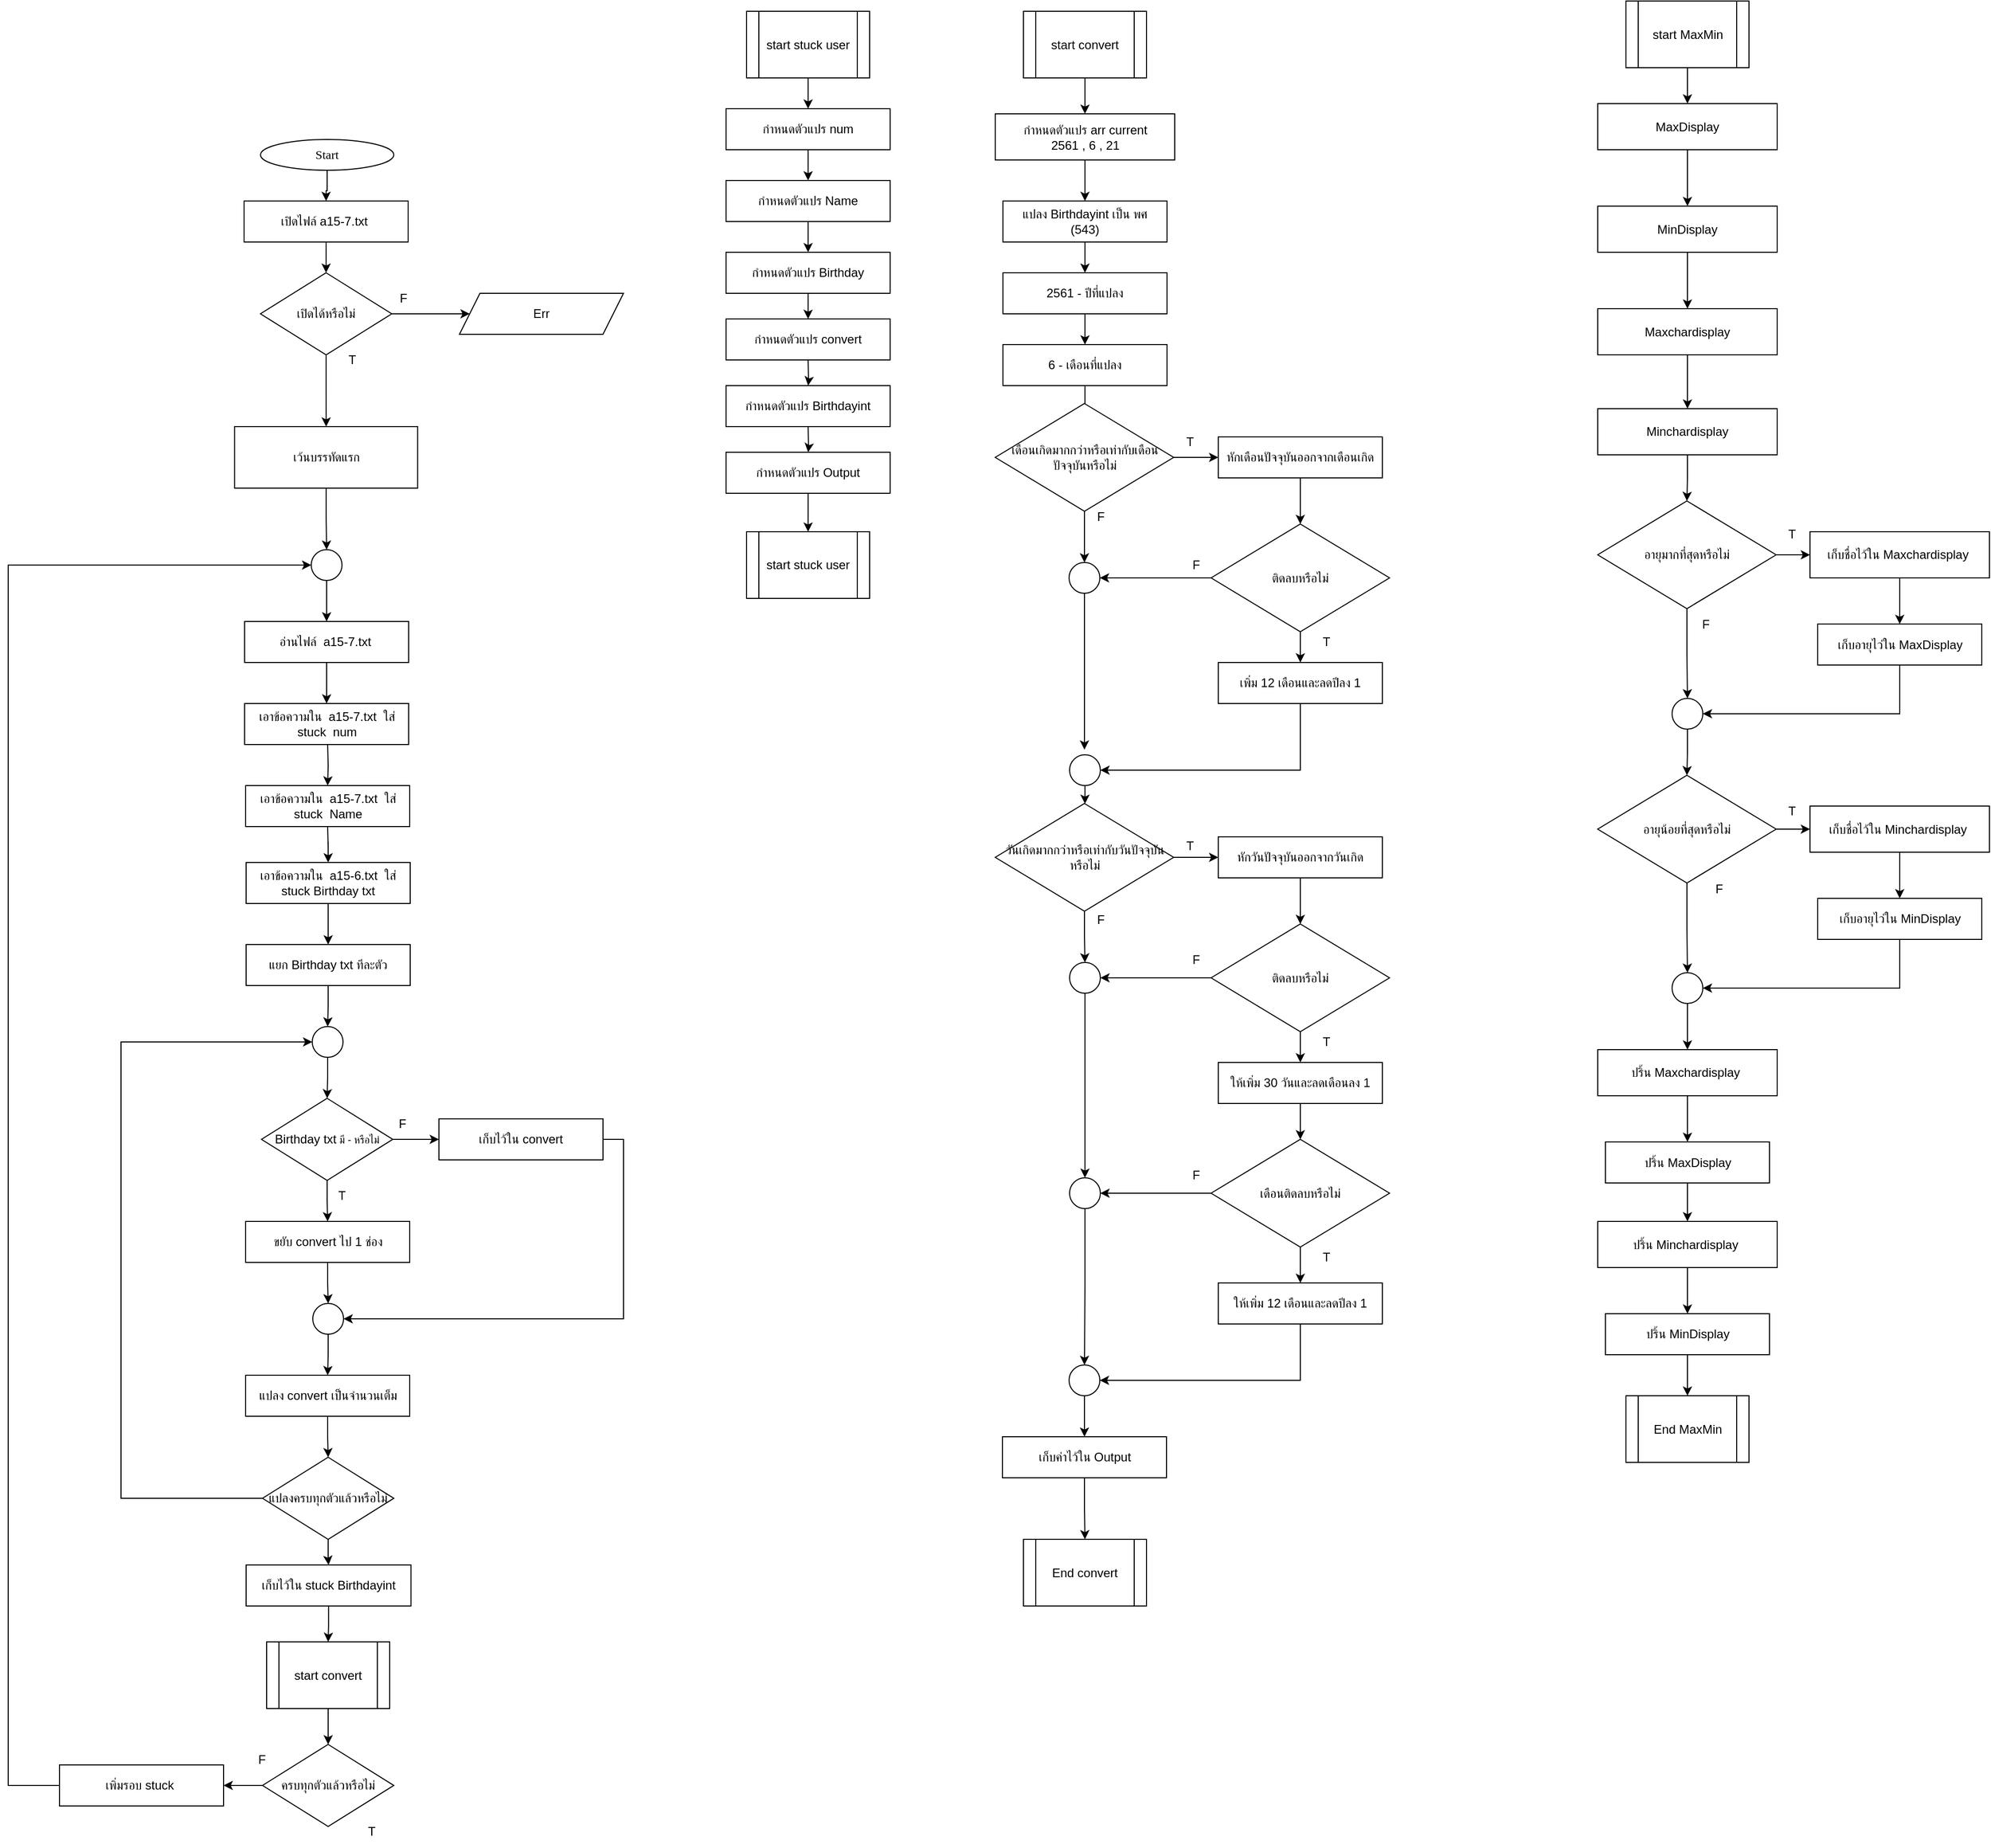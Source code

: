 <mxfile version="25.0.3">
  <diagram name="Page-1" id="mw299rPhLPCByi8XiqZ0">
    <mxGraphModel dx="1346" dy="1369" grid="1" gridSize="10" guides="1" tooltips="1" connect="1" arrows="1" fold="1" page="1" pageScale="1" pageWidth="850" pageHeight="1100" math="0" shadow="0">
      <root>
        <mxCell id="0" />
        <mxCell id="1" parent="0" />
        <mxCell id="AAZVMAnwfbZu5u0q_cqS-1" value="" style="edgeStyle=orthogonalEdgeStyle;rounded=0;orthogonalLoop=1;jettySize=auto;html=1;" parent="1" source="AAZVMAnwfbZu5u0q_cqS-2" target="AAZVMAnwfbZu5u0q_cqS-4" edge="1">
          <mxGeometry relative="1" as="geometry" />
        </mxCell>
        <mxCell id="AAZVMAnwfbZu5u0q_cqS-2" value="&lt;font data-font-src=&quot;https://fonts.googleapis.com/css?family=Sarabun&quot; face=&quot;Sarabun&quot;&gt;Start&lt;/font&gt;" style="ellipse;whiteSpace=wrap;html=1;" parent="1" vertex="1">
          <mxGeometry x="-424.0" y="-955" width="130" height="30" as="geometry" />
        </mxCell>
        <mxCell id="AAZVMAnwfbZu5u0q_cqS-3" value="" style="edgeStyle=orthogonalEdgeStyle;rounded=0;orthogonalLoop=1;jettySize=auto;html=1;" parent="1" source="AAZVMAnwfbZu5u0q_cqS-4" target="AAZVMAnwfbZu5u0q_cqS-6" edge="1">
          <mxGeometry relative="1" as="geometry" />
        </mxCell>
        <mxCell id="AAZVMAnwfbZu5u0q_cqS-4" value="เปิดไฟล์&amp;nbsp;a15-7.txt&amp;nbsp;&lt;span style=&quot;color: rgba(0, 0, 0, 0); font-family: monospace; font-size: 0px; text-align: start; text-wrap-mode: nowrap;&quot;&gt;%3CmxGraphModel%3E%3Croot%3E%3CmxCell%20id%3D%220%22%2F%3E%3CmxCell%20id%3D%221%22%20parent%3D%220%22%2F%3E%3CmxCell%20id%3D%222%22%20value%3D%22%E0%B8%81%E0%B8%B3%E0%B8%AB%E0%B8%99%E0%B8%94%E0%B8%95%E0%B8%B1%E0%B8%A7%E0%B9%81%E0%B8%9B%E0%B8%A3%20arr%22%20style%3D%22rounded%3D0%3BwhiteSpace%3Dwrap%3Bhtml%3D1%3B%22%20vertex%3D%221%22%20parent%3D%221%22%3E%3CmxGeometry%20x%3D%22-680%22%20y%3D%22-980%22%20width%3D%22160%22%20height%3D%2240%22%20as%3D%22geometry%22%2F%3E%3C%2FmxCell%3E%3C%2Froot%3E%3C%2FmxGraphModel%3E&lt;/span&gt;" style="rounded=0;whiteSpace=wrap;html=1;" parent="1" vertex="1">
          <mxGeometry x="-440" y="-895" width="160" height="40" as="geometry" />
        </mxCell>
        <mxCell id="AAZVMAnwfbZu5u0q_cqS-5" value="" style="edgeStyle=orthogonalEdgeStyle;rounded=0;orthogonalLoop=1;jettySize=auto;html=1;" parent="1" source="AAZVMAnwfbZu5u0q_cqS-6" target="AAZVMAnwfbZu5u0q_cqS-10" edge="1">
          <mxGeometry relative="1" as="geometry" />
        </mxCell>
        <mxCell id="AAZVMAnwfbZu5u0q_cqS-83" value="" style="edgeStyle=orthogonalEdgeStyle;rounded=0;orthogonalLoop=1;jettySize=auto;html=1;" parent="1" source="AAZVMAnwfbZu5u0q_cqS-6" target="AAZVMAnwfbZu5u0q_cqS-80" edge="1">
          <mxGeometry relative="1" as="geometry" />
        </mxCell>
        <mxCell id="AAZVMAnwfbZu5u0q_cqS-6" value="เปิดได้หรือไม่" style="rhombus;whiteSpace=wrap;html=1;" parent="1" vertex="1">
          <mxGeometry x="-424" y="-825" width="128" height="80" as="geometry" />
        </mxCell>
        <mxCell id="AAZVMAnwfbZu5u0q_cqS-7" value="" style="edgeStyle=orthogonalEdgeStyle;rounded=0;orthogonalLoop=1;jettySize=auto;html=1;" parent="1" source="AAZVMAnwfbZu5u0q_cqS-8" target="AAZVMAnwfbZu5u0q_cqS-16" edge="1">
          <mxGeometry relative="1" as="geometry" />
        </mxCell>
        <mxCell id="AAZVMAnwfbZu5u0q_cqS-8" value="อ่านไฟล์&amp;nbsp;&amp;nbsp;a15-7.txt&amp;nbsp;" style="rounded=0;whiteSpace=wrap;html=1;" parent="1" vertex="1">
          <mxGeometry x="-439.5" y="-485" width="160" height="40" as="geometry" />
        </mxCell>
        <mxCell id="AAZVMAnwfbZu5u0q_cqS-10" value="Err" style="rounded=0;whiteSpace=wrap;html=1;shape=parallelogram;perimeter=parallelogramPerimeter;fixedSize=1;" parent="1" vertex="1">
          <mxGeometry x="-230" y="-805" width="160" height="40" as="geometry" />
        </mxCell>
        <mxCell id="AAZVMAnwfbZu5u0q_cqS-12" value="T" style="text;html=1;align=center;verticalAlign=middle;resizable=0;points=[];autosize=1;strokeColor=none;fillColor=none;" parent="1" vertex="1">
          <mxGeometry x="-350" y="-755" width="30" height="30" as="geometry" />
        </mxCell>
        <mxCell id="AAZVMAnwfbZu5u0q_cqS-13" value="F" style="text;html=1;align=center;verticalAlign=middle;resizable=0;points=[];autosize=1;strokeColor=none;fillColor=none;" parent="1" vertex="1">
          <mxGeometry x="-300" y="-815" width="30" height="30" as="geometry" />
        </mxCell>
        <mxCell id="AAZVMAnwfbZu5u0q_cqS-14" value="" style="edgeStyle=orthogonalEdgeStyle;rounded=0;orthogonalLoop=1;jettySize=auto;html=1;" parent="1" source="AAZVMAnwfbZu5u0q_cqS-15" target="AAZVMAnwfbZu5u0q_cqS-8" edge="1">
          <mxGeometry relative="1" as="geometry" />
        </mxCell>
        <mxCell id="AAZVMAnwfbZu5u0q_cqS-15" value="" style="ellipse;whiteSpace=wrap;html=1;aspect=fixed;" parent="1" vertex="1">
          <mxGeometry x="-374.5" y="-555" width="30" height="30" as="geometry" />
        </mxCell>
        <mxCell id="AAZVMAnwfbZu5u0q_cqS-16" value="เอาข้อความใน&amp;nbsp;&amp;nbsp;a15-7.txt&amp;nbsp; ใส่ stuck&amp;nbsp; num" style="rounded=0;whiteSpace=wrap;html=1;" parent="1" vertex="1">
          <mxGeometry x="-439.5" y="-405" width="160" height="40" as="geometry" />
        </mxCell>
        <mxCell id="AAZVMAnwfbZu5u0q_cqS-17" value="" style="edgeStyle=orthogonalEdgeStyle;rounded=0;orthogonalLoop=1;jettySize=auto;html=1;" parent="1" target="AAZVMAnwfbZu5u0q_cqS-18" edge="1">
          <mxGeometry relative="1" as="geometry">
            <mxPoint x="-358.5" y="-365" as="sourcePoint" />
          </mxGeometry>
        </mxCell>
        <mxCell id="AAZVMAnwfbZu5u0q_cqS-18" value="เอาข้อความใน&amp;nbsp;&amp;nbsp;a15-7.txt&amp;nbsp; ใส่ stuck&amp;nbsp; Name" style="rounded=0;whiteSpace=wrap;html=1;" parent="1" vertex="1">
          <mxGeometry x="-438.5" y="-325" width="160" height="40" as="geometry" />
        </mxCell>
        <mxCell id="AAZVMAnwfbZu5u0q_cqS-19" value="" style="edgeStyle=orthogonalEdgeStyle;rounded=0;orthogonalLoop=1;jettySize=auto;html=1;" parent="1" target="AAZVMAnwfbZu5u0q_cqS-20" edge="1">
          <mxGeometry relative="1" as="geometry">
            <mxPoint x="-358.5" y="-285" as="sourcePoint" />
          </mxGeometry>
        </mxCell>
        <mxCell id="AAZVMAnwfbZu5u0q_cqS-85" value="" style="edgeStyle=orthogonalEdgeStyle;rounded=0;orthogonalLoop=1;jettySize=auto;html=1;" parent="1" source="AAZVMAnwfbZu5u0q_cqS-20" target="AAZVMAnwfbZu5u0q_cqS-84" edge="1">
          <mxGeometry relative="1" as="geometry" />
        </mxCell>
        <mxCell id="AAZVMAnwfbZu5u0q_cqS-20" value="เอาข้อความใน&amp;nbsp;&amp;nbsp;a15-6.txt&amp;nbsp; ใส่ stuck&amp;nbsp;Birthday txt" style="rounded=0;whiteSpace=wrap;html=1;" parent="1" vertex="1">
          <mxGeometry x="-438" y="-250" width="160" height="40" as="geometry" />
        </mxCell>
        <mxCell id="AAZVMAnwfbZu5u0q_cqS-24" value="" style="edgeStyle=orthogonalEdgeStyle;rounded=0;orthogonalLoop=1;jettySize=auto;html=1;" parent="1" source="AAZVMAnwfbZu5u0q_cqS-26" target="AAZVMAnwfbZu5u0q_cqS-32" edge="1">
          <mxGeometry relative="1" as="geometry" />
        </mxCell>
        <mxCell id="AAZVMAnwfbZu5u0q_cqS-26" value="ครบทุกตัวแล้วหรือไม่" style="rhombus;whiteSpace=wrap;html=1;" parent="1" vertex="1">
          <mxGeometry x="-422" y="610" width="128" height="80" as="geometry" />
        </mxCell>
        <mxCell id="AAZVMAnwfbZu5u0q_cqS-115" style="edgeStyle=orthogonalEdgeStyle;rounded=0;orthogonalLoop=1;jettySize=auto;html=1;entryX=0;entryY=0.5;entryDx=0;entryDy=0;" parent="1" source="AAZVMAnwfbZu5u0q_cqS-32" target="AAZVMAnwfbZu5u0q_cqS-15" edge="1">
          <mxGeometry relative="1" as="geometry">
            <Array as="points">
              <mxPoint x="-670" y="650" />
              <mxPoint x="-670" y="-540" />
            </Array>
          </mxGeometry>
        </mxCell>
        <mxCell id="AAZVMAnwfbZu5u0q_cqS-32" value="เพิ่มรอบ stuck&amp;nbsp;" style="rounded=0;whiteSpace=wrap;html=1;" parent="1" vertex="1">
          <mxGeometry x="-620" y="630" width="160" height="40" as="geometry" />
        </mxCell>
        <mxCell id="AAZVMAnwfbZu5u0q_cqS-33" value="T" style="text;html=1;align=center;verticalAlign=middle;resizable=0;points=[];autosize=1;strokeColor=none;fillColor=none;" parent="1" vertex="1">
          <mxGeometry x="-330.75" y="680" width="30" height="30" as="geometry" />
        </mxCell>
        <mxCell id="AAZVMAnwfbZu5u0q_cqS-34" value="F" style="text;html=1;align=center;verticalAlign=middle;resizable=0;points=[];autosize=1;strokeColor=none;fillColor=none;" parent="1" vertex="1">
          <mxGeometry x="-438" y="610" width="30" height="30" as="geometry" />
        </mxCell>
        <mxCell id="AAZVMAnwfbZu5u0q_cqS-61" value="" style="edgeStyle=orthogonalEdgeStyle;rounded=0;orthogonalLoop=1;jettySize=auto;html=1;" parent="1" source="AAZVMAnwfbZu5u0q_cqS-62" target="AAZVMAnwfbZu5u0q_cqS-64" edge="1">
          <mxGeometry relative="1" as="geometry" />
        </mxCell>
        <mxCell id="AAZVMAnwfbZu5u0q_cqS-62" value="start stuck user" style="shape=process;whiteSpace=wrap;html=1;backgroundOutline=1;" parent="1" vertex="1">
          <mxGeometry x="50" y="-1080" width="120" height="65" as="geometry" />
        </mxCell>
        <mxCell id="AAZVMAnwfbZu5u0q_cqS-63" value="" style="edgeStyle=orthogonalEdgeStyle;rounded=0;orthogonalLoop=1;jettySize=auto;html=1;" parent="1" source="AAZVMAnwfbZu5u0q_cqS-64" target="AAZVMAnwfbZu5u0q_cqS-66" edge="1">
          <mxGeometry relative="1" as="geometry" />
        </mxCell>
        <mxCell id="AAZVMAnwfbZu5u0q_cqS-64" value="กำหนดตัวแปร num" style="rounded=0;whiteSpace=wrap;html=1;" parent="1" vertex="1">
          <mxGeometry x="30" y="-985" width="160" height="40" as="geometry" />
        </mxCell>
        <mxCell id="AAZVMAnwfbZu5u0q_cqS-65" value="" style="edgeStyle=orthogonalEdgeStyle;rounded=0;orthogonalLoop=1;jettySize=auto;html=1;" parent="1" source="AAZVMAnwfbZu5u0q_cqS-66" target="AAZVMAnwfbZu5u0q_cqS-69" edge="1">
          <mxGeometry relative="1" as="geometry" />
        </mxCell>
        <mxCell id="AAZVMAnwfbZu5u0q_cqS-66" value="กำหนดตัวแปร Name" style="rounded=0;whiteSpace=wrap;html=1;" parent="1" vertex="1">
          <mxGeometry x="30" y="-915" width="160" height="40" as="geometry" />
        </mxCell>
        <mxCell id="AAZVMAnwfbZu5u0q_cqS-68" value="" style="edgeStyle=orthogonalEdgeStyle;rounded=0;orthogonalLoop=1;jettySize=auto;html=1;" parent="1" source="AAZVMAnwfbZu5u0q_cqS-69" target="AAZVMAnwfbZu5u0q_cqS-73" edge="1">
          <mxGeometry relative="1" as="geometry" />
        </mxCell>
        <mxCell id="AAZVMAnwfbZu5u0q_cqS-69" value="กำหนดตัวแปร Birthday" style="rounded=0;whiteSpace=wrap;html=1;" parent="1" vertex="1">
          <mxGeometry x="30" y="-845" width="160" height="40" as="geometry" />
        </mxCell>
        <mxCell id="AAZVMAnwfbZu5u0q_cqS-73" value="กำหนดตัวแปร convert" style="rounded=0;whiteSpace=wrap;html=1;" parent="1" vertex="1">
          <mxGeometry x="30" y="-780" width="160" height="40" as="geometry" />
        </mxCell>
        <mxCell id="AAZVMAnwfbZu5u0q_cqS-74" value="" style="edgeStyle=orthogonalEdgeStyle;rounded=0;orthogonalLoop=1;jettySize=auto;html=1;" parent="1" target="AAZVMAnwfbZu5u0q_cqS-75" edge="1">
          <mxGeometry relative="1" as="geometry">
            <mxPoint x="110" y="-740" as="sourcePoint" />
          </mxGeometry>
        </mxCell>
        <mxCell id="AAZVMAnwfbZu5u0q_cqS-75" value="กำหนดตัวแปร Birthdayint" style="rounded=0;whiteSpace=wrap;html=1;" parent="1" vertex="1">
          <mxGeometry x="30" y="-715" width="160" height="40" as="geometry" />
        </mxCell>
        <mxCell id="AAZVMAnwfbZu5u0q_cqS-79" value="" style="edgeStyle=orthogonalEdgeStyle;rounded=0;orthogonalLoop=1;jettySize=auto;html=1;" parent="1" source="AAZVMAnwfbZu5u0q_cqS-76" target="AAZVMAnwfbZu5u0q_cqS-78" edge="1">
          <mxGeometry relative="1" as="geometry" />
        </mxCell>
        <mxCell id="AAZVMAnwfbZu5u0q_cqS-76" value="กำหนดตัวแปร Output" style="rounded=0;whiteSpace=wrap;html=1;" parent="1" vertex="1">
          <mxGeometry x="30" y="-650" width="160" height="40" as="geometry" />
        </mxCell>
        <mxCell id="AAZVMAnwfbZu5u0q_cqS-77" value="" style="edgeStyle=orthogonalEdgeStyle;rounded=0;orthogonalLoop=1;jettySize=auto;html=1;" parent="1" target="AAZVMAnwfbZu5u0q_cqS-76" edge="1">
          <mxGeometry relative="1" as="geometry">
            <mxPoint x="110" y="-675" as="sourcePoint" />
          </mxGeometry>
        </mxCell>
        <mxCell id="AAZVMAnwfbZu5u0q_cqS-78" value="start stuck user" style="shape=process;whiteSpace=wrap;html=1;backgroundOutline=1;" parent="1" vertex="1">
          <mxGeometry x="50" y="-572.5" width="120" height="65" as="geometry" />
        </mxCell>
        <mxCell id="AAZVMAnwfbZu5u0q_cqS-81" value="" style="edgeStyle=orthogonalEdgeStyle;rounded=0;orthogonalLoop=1;jettySize=auto;html=1;" parent="1" source="AAZVMAnwfbZu5u0q_cqS-80" target="AAZVMAnwfbZu5u0q_cqS-15" edge="1">
          <mxGeometry relative="1" as="geometry" />
        </mxCell>
        <mxCell id="AAZVMAnwfbZu5u0q_cqS-80" value="เว้นบรรทัดแรก" style="rounded=0;whiteSpace=wrap;html=1;" parent="1" vertex="1">
          <mxGeometry x="-449.25" y="-675" width="178.5" height="60" as="geometry" />
        </mxCell>
        <mxCell id="AAZVMAnwfbZu5u0q_cqS-114" value="" style="edgeStyle=orthogonalEdgeStyle;rounded=0;orthogonalLoop=1;jettySize=auto;html=1;" parent="1" source="AAZVMAnwfbZu5u0q_cqS-84" target="AAZVMAnwfbZu5u0q_cqS-109" edge="1">
          <mxGeometry relative="1" as="geometry" />
        </mxCell>
        <mxCell id="AAZVMAnwfbZu5u0q_cqS-84" value="แยก Birthday txt ทีละตัว" style="rounded=0;whiteSpace=wrap;html=1;" parent="1" vertex="1">
          <mxGeometry x="-438" y="-170" width="160" height="40" as="geometry" />
        </mxCell>
        <mxCell id="AAZVMAnwfbZu5u0q_cqS-89" value="" style="edgeStyle=orthogonalEdgeStyle;rounded=0;orthogonalLoop=1;jettySize=auto;html=1;" parent="1" source="AAZVMAnwfbZu5u0q_cqS-86" target="AAZVMAnwfbZu5u0q_cqS-88" edge="1">
          <mxGeometry relative="1" as="geometry" />
        </mxCell>
        <mxCell id="AAZVMAnwfbZu5u0q_cqS-91" value="" style="edgeStyle=orthogonalEdgeStyle;rounded=0;orthogonalLoop=1;jettySize=auto;html=1;" parent="1" source="AAZVMAnwfbZu5u0q_cqS-86" target="AAZVMAnwfbZu5u0q_cqS-90" edge="1">
          <mxGeometry relative="1" as="geometry" />
        </mxCell>
        <mxCell id="AAZVMAnwfbZu5u0q_cqS-86" value="Birthday txt&lt;span style=&quot;font-size: 10px;&quot;&gt;&amp;nbsp;มี - หรือไม่&lt;/span&gt;" style="rhombus;whiteSpace=wrap;html=1;" parent="1" vertex="1">
          <mxGeometry x="-423" y="-20" width="128" height="80" as="geometry" />
        </mxCell>
        <mxCell id="AAZVMAnwfbZu5u0q_cqS-97" style="edgeStyle=orthogonalEdgeStyle;rounded=0;orthogonalLoop=1;jettySize=auto;html=1;entryX=1;entryY=0.5;entryDx=0;entryDy=0;" parent="1" source="AAZVMAnwfbZu5u0q_cqS-88" target="AAZVMAnwfbZu5u0q_cqS-94" edge="1">
          <mxGeometry relative="1" as="geometry">
            <Array as="points">
              <mxPoint x="-70" y="20" />
              <mxPoint x="-70" y="195" />
            </Array>
          </mxGeometry>
        </mxCell>
        <mxCell id="AAZVMAnwfbZu5u0q_cqS-88" value="เก็บไว้ใน convert" style="rounded=0;whiteSpace=wrap;html=1;" parent="1" vertex="1">
          <mxGeometry x="-250" width="160" height="40" as="geometry" />
        </mxCell>
        <mxCell id="AAZVMAnwfbZu5u0q_cqS-95" value="" style="edgeStyle=orthogonalEdgeStyle;rounded=0;orthogonalLoop=1;jettySize=auto;html=1;" parent="1" source="AAZVMAnwfbZu5u0q_cqS-90" target="AAZVMAnwfbZu5u0q_cqS-94" edge="1">
          <mxGeometry relative="1" as="geometry" />
        </mxCell>
        <mxCell id="AAZVMAnwfbZu5u0q_cqS-90" value="ขยับ convert ไป 1 ช่อง" style="rounded=0;whiteSpace=wrap;html=1;" parent="1" vertex="1">
          <mxGeometry x="-438.5" y="100" width="160" height="40" as="geometry" />
        </mxCell>
        <mxCell id="AAZVMAnwfbZu5u0q_cqS-106" value="" style="edgeStyle=orthogonalEdgeStyle;rounded=0;orthogonalLoop=1;jettySize=auto;html=1;" parent="1" source="AAZVMAnwfbZu5u0q_cqS-92" target="AAZVMAnwfbZu5u0q_cqS-105" edge="1">
          <mxGeometry relative="1" as="geometry" />
        </mxCell>
        <mxCell id="AAZVMAnwfbZu5u0q_cqS-92" value="แปลง convert เป็นจำนวนเต็ม" style="rounded=0;whiteSpace=wrap;html=1;" parent="1" vertex="1">
          <mxGeometry x="-438.5" y="250" width="160" height="40" as="geometry" />
        </mxCell>
        <mxCell id="AAZVMAnwfbZu5u0q_cqS-96" value="" style="edgeStyle=orthogonalEdgeStyle;rounded=0;orthogonalLoop=1;jettySize=auto;html=1;" parent="1" source="AAZVMAnwfbZu5u0q_cqS-94" target="AAZVMAnwfbZu5u0q_cqS-92" edge="1">
          <mxGeometry relative="1" as="geometry" />
        </mxCell>
        <mxCell id="AAZVMAnwfbZu5u0q_cqS-94" value="" style="ellipse;whiteSpace=wrap;html=1;aspect=fixed;" parent="1" vertex="1">
          <mxGeometry x="-373" y="180" width="30" height="30" as="geometry" />
        </mxCell>
        <mxCell id="0AfvxG6xlVX3FID8-RaT-76" value="" style="edgeStyle=orthogonalEdgeStyle;rounded=0;orthogonalLoop=1;jettySize=auto;html=1;" edge="1" parent="1" source="AAZVMAnwfbZu5u0q_cqS-98" target="AAZVMAnwfbZu5u0q_cqS-117">
          <mxGeometry relative="1" as="geometry" />
        </mxCell>
        <mxCell id="AAZVMAnwfbZu5u0q_cqS-98" value="เก็บไว้ใน stuck Birthdayint" style="rounded=0;whiteSpace=wrap;html=1;" parent="1" vertex="1">
          <mxGeometry x="-438" y="435" width="160.75" height="40" as="geometry" />
        </mxCell>
        <mxCell id="AAZVMAnwfbZu5u0q_cqS-101" value="T" style="text;html=1;align=center;verticalAlign=middle;resizable=0;points=[];autosize=1;strokeColor=none;fillColor=none;" parent="1" vertex="1">
          <mxGeometry x="-360" y="60" width="30" height="30" as="geometry" />
        </mxCell>
        <mxCell id="AAZVMAnwfbZu5u0q_cqS-102" value="F" style="text;html=1;align=center;verticalAlign=middle;resizable=0;points=[];autosize=1;strokeColor=none;fillColor=none;" parent="1" vertex="1">
          <mxGeometry x="-300.75" y="-10" width="30" height="30" as="geometry" />
        </mxCell>
        <mxCell id="AAZVMAnwfbZu5u0q_cqS-107" value="" style="edgeStyle=orthogonalEdgeStyle;rounded=0;orthogonalLoop=1;jettySize=auto;html=1;" parent="1" source="AAZVMAnwfbZu5u0q_cqS-105" target="AAZVMAnwfbZu5u0q_cqS-98" edge="1">
          <mxGeometry relative="1" as="geometry" />
        </mxCell>
        <mxCell id="AAZVMAnwfbZu5u0q_cqS-108" style="edgeStyle=orthogonalEdgeStyle;rounded=0;orthogonalLoop=1;jettySize=auto;html=1;entryX=0;entryY=0.5;entryDx=0;entryDy=0;" parent="1" source="AAZVMAnwfbZu5u0q_cqS-105" target="AAZVMAnwfbZu5u0q_cqS-109" edge="1">
          <mxGeometry relative="1" as="geometry">
            <mxPoint x="-570.5" y="30" as="targetPoint" />
            <Array as="points">
              <mxPoint x="-560" y="370" />
              <mxPoint x="-560" y="-75" />
            </Array>
          </mxGeometry>
        </mxCell>
        <mxCell id="AAZVMAnwfbZu5u0q_cqS-105" value="แปลงครบทุกตัวแล้วหรือไม่" style="rhombus;whiteSpace=wrap;html=1;" parent="1" vertex="1">
          <mxGeometry x="-422" y="330" width="128" height="80" as="geometry" />
        </mxCell>
        <mxCell id="AAZVMAnwfbZu5u0q_cqS-111" style="edgeStyle=orthogonalEdgeStyle;rounded=0;orthogonalLoop=1;jettySize=auto;html=1;entryX=0.5;entryY=0;entryDx=0;entryDy=0;" parent="1" source="AAZVMAnwfbZu5u0q_cqS-109" target="AAZVMAnwfbZu5u0q_cqS-86" edge="1">
          <mxGeometry relative="1" as="geometry" />
        </mxCell>
        <mxCell id="AAZVMAnwfbZu5u0q_cqS-109" value="" style="ellipse;whiteSpace=wrap;html=1;aspect=fixed;" parent="1" vertex="1">
          <mxGeometry x="-373.5" y="-90" width="30" height="30" as="geometry" />
        </mxCell>
        <mxCell id="AAZVMAnwfbZu5u0q_cqS-121" value="" style="edgeStyle=orthogonalEdgeStyle;rounded=0;orthogonalLoop=1;jettySize=auto;html=1;" parent="1" source="AAZVMAnwfbZu5u0q_cqS-116" target="AAZVMAnwfbZu5u0q_cqS-120" edge="1">
          <mxGeometry relative="1" as="geometry" />
        </mxCell>
        <mxCell id="AAZVMAnwfbZu5u0q_cqS-116" value="start convert" style="shape=process;whiteSpace=wrap;html=1;backgroundOutline=1;" parent="1" vertex="1">
          <mxGeometry x="320" y="-1080" width="120" height="65" as="geometry" />
        </mxCell>
        <mxCell id="0AfvxG6xlVX3FID8-RaT-78" style="edgeStyle=orthogonalEdgeStyle;rounded=0;orthogonalLoop=1;jettySize=auto;html=1;entryX=0.5;entryY=0;entryDx=0;entryDy=0;" edge="1" parent="1" source="AAZVMAnwfbZu5u0q_cqS-117" target="AAZVMAnwfbZu5u0q_cqS-26">
          <mxGeometry relative="1" as="geometry" />
        </mxCell>
        <mxCell id="AAZVMAnwfbZu5u0q_cqS-117" value="start convert" style="shape=process;whiteSpace=wrap;html=1;backgroundOutline=1;" parent="1" vertex="1">
          <mxGeometry x="-418" y="510" width="120" height="65" as="geometry" />
        </mxCell>
        <mxCell id="0AfvxG6xlVX3FID8-RaT-3" value="" style="edgeStyle=orthogonalEdgeStyle;rounded=0;orthogonalLoop=1;jettySize=auto;html=1;" edge="1" parent="1" source="AAZVMAnwfbZu5u0q_cqS-118" target="0AfvxG6xlVX3FID8-RaT-2">
          <mxGeometry relative="1" as="geometry" />
        </mxCell>
        <mxCell id="AAZVMAnwfbZu5u0q_cqS-118" value="แปลง Birthdayint เป็น พศ&lt;div&gt;(543)&lt;/div&gt;" style="rounded=0;whiteSpace=wrap;html=1;" parent="1" vertex="1">
          <mxGeometry x="300" y="-895" width="160" height="40" as="geometry" />
        </mxCell>
        <mxCell id="0AfvxG6xlVX3FID8-RaT-1" value="" style="edgeStyle=orthogonalEdgeStyle;rounded=0;orthogonalLoop=1;jettySize=auto;html=1;" edge="1" parent="1" source="AAZVMAnwfbZu5u0q_cqS-120" target="AAZVMAnwfbZu5u0q_cqS-118">
          <mxGeometry relative="1" as="geometry" />
        </mxCell>
        <mxCell id="AAZVMAnwfbZu5u0q_cqS-120" value="กำหนดตัวแปร arr&amp;nbsp;current&lt;div&gt;2561 , 6 , 21&lt;/div&gt;" style="rounded=0;whiteSpace=wrap;html=1;" parent="1" vertex="1">
          <mxGeometry x="292.5" y="-980" width="175" height="45" as="geometry" />
        </mxCell>
        <mxCell id="0AfvxG6xlVX3FID8-RaT-7" value="" style="edgeStyle=orthogonalEdgeStyle;rounded=0;orthogonalLoop=1;jettySize=auto;html=1;" edge="1" parent="1" source="0AfvxG6xlVX3FID8-RaT-2" target="0AfvxG6xlVX3FID8-RaT-6">
          <mxGeometry relative="1" as="geometry" />
        </mxCell>
        <mxCell id="0AfvxG6xlVX3FID8-RaT-2" value="2561 - ปีที่แปลง" style="rounded=0;whiteSpace=wrap;html=1;" vertex="1" parent="1">
          <mxGeometry x="300" y="-825" width="160" height="40" as="geometry" />
        </mxCell>
        <mxCell id="0AfvxG6xlVX3FID8-RaT-9" value="" style="edgeStyle=orthogonalEdgeStyle;rounded=0;orthogonalLoop=1;jettySize=auto;html=1;" edge="1" parent="1" source="0AfvxG6xlVX3FID8-RaT-6" target="0AfvxG6xlVX3FID8-RaT-8">
          <mxGeometry relative="1" as="geometry" />
        </mxCell>
        <mxCell id="0AfvxG6xlVX3FID8-RaT-6" value="6 - เดือนที่แปลง" style="rounded=0;whiteSpace=wrap;html=1;" vertex="1" parent="1">
          <mxGeometry x="300" y="-755" width="160" height="40" as="geometry" />
        </mxCell>
        <mxCell id="0AfvxG6xlVX3FID8-RaT-11" value="" style="edgeStyle=orthogonalEdgeStyle;rounded=0;orthogonalLoop=1;jettySize=auto;html=1;" edge="1" parent="1" source="0AfvxG6xlVX3FID8-RaT-8" target="0AfvxG6xlVX3FID8-RaT-10">
          <mxGeometry relative="1" as="geometry" />
        </mxCell>
        <mxCell id="0AfvxG6xlVX3FID8-RaT-52" value="" style="edgeStyle=orthogonalEdgeStyle;rounded=0;orthogonalLoop=1;jettySize=auto;html=1;" edge="1" parent="1" source="0AfvxG6xlVX3FID8-RaT-8" target="0AfvxG6xlVX3FID8-RaT-50">
          <mxGeometry relative="1" as="geometry" />
        </mxCell>
        <mxCell id="0AfvxG6xlVX3FID8-RaT-8" value="เดือนเกิดมากกว่าหรือเท่ากับเดือนปัจจุบันหรือไม่" style="rhombus;whiteSpace=wrap;html=1;" vertex="1" parent="1">
          <mxGeometry x="292.5" y="-697.5" width="174" height="105" as="geometry" />
        </mxCell>
        <mxCell id="0AfvxG6xlVX3FID8-RaT-27" value="" style="edgeStyle=orthogonalEdgeStyle;rounded=0;orthogonalLoop=1;jettySize=auto;html=1;" edge="1" parent="1" source="0AfvxG6xlVX3FID8-RaT-10" target="0AfvxG6xlVX3FID8-RaT-26">
          <mxGeometry relative="1" as="geometry" />
        </mxCell>
        <mxCell id="0AfvxG6xlVX3FID8-RaT-10" value="หักเดือนปัจจุบันออกจากเดือนเกิด" style="rounded=0;whiteSpace=wrap;html=1;" vertex="1" parent="1">
          <mxGeometry x="510" y="-665" width="160" height="40" as="geometry" />
        </mxCell>
        <mxCell id="0AfvxG6xlVX3FID8-RaT-31" style="edgeStyle=orthogonalEdgeStyle;rounded=0;orthogonalLoop=1;jettySize=auto;html=1;entryX=1;entryY=0.5;entryDx=0;entryDy=0;" edge="1" parent="1" source="0AfvxG6xlVX3FID8-RaT-12" target="0AfvxG6xlVX3FID8-RaT-30">
          <mxGeometry relative="1" as="geometry">
            <Array as="points">
              <mxPoint x="590" y="-340" />
            </Array>
          </mxGeometry>
        </mxCell>
        <mxCell id="0AfvxG6xlVX3FID8-RaT-12" value="เพิ่ม 12 เดือนและลดปีลง 1" style="rounded=0;whiteSpace=wrap;html=1;" vertex="1" parent="1">
          <mxGeometry x="510" y="-445" width="160" height="40" as="geometry" />
        </mxCell>
        <mxCell id="0AfvxG6xlVX3FID8-RaT-29" value="" style="edgeStyle=orthogonalEdgeStyle;rounded=0;orthogonalLoop=1;jettySize=auto;html=1;" edge="1" parent="1" source="0AfvxG6xlVX3FID8-RaT-26" target="0AfvxG6xlVX3FID8-RaT-12">
          <mxGeometry relative="1" as="geometry" />
        </mxCell>
        <mxCell id="0AfvxG6xlVX3FID8-RaT-51" style="edgeStyle=orthogonalEdgeStyle;rounded=0;orthogonalLoop=1;jettySize=auto;html=1;entryX=1;entryY=0.5;entryDx=0;entryDy=0;" edge="1" parent="1" source="0AfvxG6xlVX3FID8-RaT-26" target="0AfvxG6xlVX3FID8-RaT-50">
          <mxGeometry relative="1" as="geometry" />
        </mxCell>
        <mxCell id="0AfvxG6xlVX3FID8-RaT-26" value="ติดลบหรือไม่" style="rhombus;whiteSpace=wrap;html=1;" vertex="1" parent="1">
          <mxGeometry x="503" y="-580" width="174" height="105" as="geometry" />
        </mxCell>
        <mxCell id="0AfvxG6xlVX3FID8-RaT-30" value="" style="ellipse;whiteSpace=wrap;html=1;aspect=fixed;" vertex="1" parent="1">
          <mxGeometry x="365" y="-355" width="30" height="30" as="geometry" />
        </mxCell>
        <mxCell id="0AfvxG6xlVX3FID8-RaT-32" value="" style="edgeStyle=orthogonalEdgeStyle;rounded=0;orthogonalLoop=1;jettySize=auto;html=1;" edge="1" source="0AfvxG6xlVX3FID8-RaT-34" target="0AfvxG6xlVX3FID8-RaT-36" parent="1">
          <mxGeometry relative="1" as="geometry" />
        </mxCell>
        <mxCell id="0AfvxG6xlVX3FID8-RaT-60" value="" style="edgeStyle=orthogonalEdgeStyle;rounded=0;orthogonalLoop=1;jettySize=auto;html=1;" edge="1" parent="1" source="0AfvxG6xlVX3FID8-RaT-34" target="0AfvxG6xlVX3FID8-RaT-58">
          <mxGeometry relative="1" as="geometry" />
        </mxCell>
        <mxCell id="0AfvxG6xlVX3FID8-RaT-34" value="วันเกิดมากกว่าหรือเท่ากับวันปัจจุบันหรือไม่" style="rhombus;whiteSpace=wrap;html=1;" vertex="1" parent="1">
          <mxGeometry x="292.5" y="-307.5" width="174" height="105" as="geometry" />
        </mxCell>
        <mxCell id="0AfvxG6xlVX3FID8-RaT-35" value="" style="edgeStyle=orthogonalEdgeStyle;rounded=0;orthogonalLoop=1;jettySize=auto;html=1;" edge="1" source="0AfvxG6xlVX3FID8-RaT-36" target="0AfvxG6xlVX3FID8-RaT-40" parent="1">
          <mxGeometry relative="1" as="geometry" />
        </mxCell>
        <mxCell id="0AfvxG6xlVX3FID8-RaT-36" value="หักวันปัจจุบันออกจากวันเกิด" style="rounded=0;whiteSpace=wrap;html=1;" vertex="1" parent="1">
          <mxGeometry x="510" y="-275" width="160" height="40" as="geometry" />
        </mxCell>
        <mxCell id="0AfvxG6xlVX3FID8-RaT-49" value="" style="edgeStyle=orthogonalEdgeStyle;rounded=0;orthogonalLoop=1;jettySize=auto;html=1;" edge="1" parent="1" source="0AfvxG6xlVX3FID8-RaT-38" target="0AfvxG6xlVX3FID8-RaT-48">
          <mxGeometry relative="1" as="geometry" />
        </mxCell>
        <mxCell id="0AfvxG6xlVX3FID8-RaT-38" value="ให้เพิ่ม 30 วันและลดเดือนลง 1" style="rounded=0;whiteSpace=wrap;html=1;" vertex="1" parent="1">
          <mxGeometry x="510" y="-55" width="160" height="40" as="geometry" />
        </mxCell>
        <mxCell id="0AfvxG6xlVX3FID8-RaT-39" value="" style="edgeStyle=orthogonalEdgeStyle;rounded=0;orthogonalLoop=1;jettySize=auto;html=1;" edge="1" source="0AfvxG6xlVX3FID8-RaT-40" target="0AfvxG6xlVX3FID8-RaT-38" parent="1">
          <mxGeometry relative="1" as="geometry" />
        </mxCell>
        <mxCell id="0AfvxG6xlVX3FID8-RaT-59" value="" style="edgeStyle=orthogonalEdgeStyle;rounded=0;orthogonalLoop=1;jettySize=auto;html=1;" edge="1" parent="1" source="0AfvxG6xlVX3FID8-RaT-40" target="0AfvxG6xlVX3FID8-RaT-58">
          <mxGeometry relative="1" as="geometry" />
        </mxCell>
        <mxCell id="0AfvxG6xlVX3FID8-RaT-40" value="ติดลบหรือไม่" style="rhombus;whiteSpace=wrap;html=1;" vertex="1" parent="1">
          <mxGeometry x="503" y="-190" width="174" height="105" as="geometry" />
        </mxCell>
        <mxCell id="0AfvxG6xlVX3FID8-RaT-71" style="edgeStyle=orthogonalEdgeStyle;rounded=0;orthogonalLoop=1;jettySize=auto;html=1;entryX=0.5;entryY=0;entryDx=0;entryDy=0;" edge="1" parent="1" source="0AfvxG6xlVX3FID8-RaT-41" target="0AfvxG6xlVX3FID8-RaT-69">
          <mxGeometry relative="1" as="geometry" />
        </mxCell>
        <mxCell id="0AfvxG6xlVX3FID8-RaT-41" value="" style="ellipse;whiteSpace=wrap;html=1;aspect=fixed;" vertex="1" parent="1">
          <mxGeometry x="365" y="57.5" width="30" height="30" as="geometry" />
        </mxCell>
        <mxCell id="0AfvxG6xlVX3FID8-RaT-42" value="" style="edgeStyle=orthogonalEdgeStyle;rounded=0;orthogonalLoop=1;jettySize=auto;html=1;" edge="1" target="0AfvxG6xlVX3FID8-RaT-34" parent="1">
          <mxGeometry relative="1" as="geometry">
            <mxPoint x="380" y="-325" as="sourcePoint" />
            <Array as="points">
              <mxPoint x="380" y="-310" />
              <mxPoint x="380" y="-310" />
            </Array>
          </mxGeometry>
        </mxCell>
        <mxCell id="0AfvxG6xlVX3FID8-RaT-43" value="F" style="text;html=1;align=center;verticalAlign=middle;resizable=0;points=[];autosize=1;strokeColor=none;fillColor=none;" vertex="1" parent="1">
          <mxGeometry x="380" y="-602.5" width="30" height="30" as="geometry" />
        </mxCell>
        <mxCell id="0AfvxG6xlVX3FID8-RaT-44" value="T" style="text;html=1;align=center;verticalAlign=middle;resizable=0;points=[];autosize=1;strokeColor=none;fillColor=none;" vertex="1" parent="1">
          <mxGeometry x="466.5" y="-675" width="30" height="30" as="geometry" />
        </mxCell>
        <mxCell id="0AfvxG6xlVX3FID8-RaT-45" value="F" style="text;html=1;align=center;verticalAlign=middle;resizable=0;points=[];autosize=1;strokeColor=none;fillColor=none;" vertex="1" parent="1">
          <mxGeometry x="380" y="-208.75" width="30" height="30" as="geometry" />
        </mxCell>
        <mxCell id="0AfvxG6xlVX3FID8-RaT-46" value="T" style="text;html=1;align=center;verticalAlign=middle;resizable=0;points=[];autosize=1;strokeColor=none;fillColor=none;" vertex="1" parent="1">
          <mxGeometry x="466.5" y="-281.25" width="30" height="30" as="geometry" />
        </mxCell>
        <mxCell id="0AfvxG6xlVX3FID8-RaT-64" value="" style="edgeStyle=orthogonalEdgeStyle;rounded=0;orthogonalLoop=1;jettySize=auto;html=1;" edge="1" parent="1" source="0AfvxG6xlVX3FID8-RaT-48" target="0AfvxG6xlVX3FID8-RaT-63">
          <mxGeometry relative="1" as="geometry" />
        </mxCell>
        <mxCell id="0AfvxG6xlVX3FID8-RaT-65" value="" style="edgeStyle=orthogonalEdgeStyle;rounded=0;orthogonalLoop=1;jettySize=auto;html=1;" edge="1" parent="1" source="0AfvxG6xlVX3FID8-RaT-48" target="0AfvxG6xlVX3FID8-RaT-41">
          <mxGeometry relative="1" as="geometry" />
        </mxCell>
        <mxCell id="0AfvxG6xlVX3FID8-RaT-48" value="เดือนติดลบหรือไม่" style="rhombus;whiteSpace=wrap;html=1;" vertex="1" parent="1">
          <mxGeometry x="503" y="20" width="174" height="105" as="geometry" />
        </mxCell>
        <mxCell id="0AfvxG6xlVX3FID8-RaT-53" style="edgeStyle=orthogonalEdgeStyle;rounded=0;orthogonalLoop=1;jettySize=auto;html=1;" edge="1" parent="1" source="0AfvxG6xlVX3FID8-RaT-50">
          <mxGeometry relative="1" as="geometry">
            <mxPoint x="379.5" y="-360" as="targetPoint" />
          </mxGeometry>
        </mxCell>
        <mxCell id="0AfvxG6xlVX3FID8-RaT-50" value="" style="ellipse;whiteSpace=wrap;html=1;aspect=fixed;" vertex="1" parent="1">
          <mxGeometry x="364.5" y="-542.5" width="30" height="30" as="geometry" />
        </mxCell>
        <mxCell id="0AfvxG6xlVX3FID8-RaT-54" value="F" style="text;html=1;align=center;verticalAlign=middle;resizable=0;points=[];autosize=1;strokeColor=none;fillColor=none;" vertex="1" parent="1">
          <mxGeometry x="473" y="-555" width="30" height="30" as="geometry" />
        </mxCell>
        <mxCell id="0AfvxG6xlVX3FID8-RaT-55" value="T" style="text;html=1;align=center;verticalAlign=middle;resizable=0;points=[];autosize=1;strokeColor=none;fillColor=none;" vertex="1" parent="1">
          <mxGeometry x="600" y="-480" width="30" height="30" as="geometry" />
        </mxCell>
        <mxCell id="0AfvxG6xlVX3FID8-RaT-57" value="T" style="text;html=1;align=center;verticalAlign=middle;resizable=0;points=[];autosize=1;strokeColor=none;fillColor=none;" vertex="1" parent="1">
          <mxGeometry x="600" y="-90" width="30" height="30" as="geometry" />
        </mxCell>
        <mxCell id="0AfvxG6xlVX3FID8-RaT-66" style="edgeStyle=orthogonalEdgeStyle;rounded=0;orthogonalLoop=1;jettySize=auto;html=1;entryX=0.5;entryY=0;entryDx=0;entryDy=0;" edge="1" parent="1" source="0AfvxG6xlVX3FID8-RaT-58" target="0AfvxG6xlVX3FID8-RaT-41">
          <mxGeometry relative="1" as="geometry" />
        </mxCell>
        <mxCell id="0AfvxG6xlVX3FID8-RaT-58" value="" style="ellipse;whiteSpace=wrap;html=1;aspect=fixed;" vertex="1" parent="1">
          <mxGeometry x="365" y="-152.5" width="30" height="30" as="geometry" />
        </mxCell>
        <mxCell id="0AfvxG6xlVX3FID8-RaT-61" value="F" style="text;html=1;align=center;verticalAlign=middle;resizable=0;points=[];autosize=1;strokeColor=none;fillColor=none;" vertex="1" parent="1">
          <mxGeometry x="473" y="-170" width="30" height="30" as="geometry" />
        </mxCell>
        <mxCell id="0AfvxG6xlVX3FID8-RaT-70" style="edgeStyle=orthogonalEdgeStyle;rounded=0;orthogonalLoop=1;jettySize=auto;html=1;entryX=1;entryY=0.5;entryDx=0;entryDy=0;" edge="1" parent="1" source="0AfvxG6xlVX3FID8-RaT-63" target="0AfvxG6xlVX3FID8-RaT-69">
          <mxGeometry relative="1" as="geometry">
            <Array as="points">
              <mxPoint x="590" y="255" />
            </Array>
          </mxGeometry>
        </mxCell>
        <mxCell id="0AfvxG6xlVX3FID8-RaT-63" value="ให้เพิ่ม 12 เดือนและลดปีลง 1" style="rounded=0;whiteSpace=wrap;html=1;" vertex="1" parent="1">
          <mxGeometry x="510" y="160" width="160" height="40" as="geometry" />
        </mxCell>
        <mxCell id="0AfvxG6xlVX3FID8-RaT-67" value="T" style="text;html=1;align=center;verticalAlign=middle;resizable=0;points=[];autosize=1;strokeColor=none;fillColor=none;" vertex="1" parent="1">
          <mxGeometry x="600" y="120" width="30" height="30" as="geometry" />
        </mxCell>
        <mxCell id="0AfvxG6xlVX3FID8-RaT-68" value="F" style="text;html=1;align=center;verticalAlign=middle;resizable=0;points=[];autosize=1;strokeColor=none;fillColor=none;" vertex="1" parent="1">
          <mxGeometry x="473" y="40" width="30" height="30" as="geometry" />
        </mxCell>
        <mxCell id="0AfvxG6xlVX3FID8-RaT-73" value="" style="edgeStyle=orthogonalEdgeStyle;rounded=0;orthogonalLoop=1;jettySize=auto;html=1;" edge="1" parent="1" source="0AfvxG6xlVX3FID8-RaT-69" target="0AfvxG6xlVX3FID8-RaT-72">
          <mxGeometry relative="1" as="geometry" />
        </mxCell>
        <mxCell id="0AfvxG6xlVX3FID8-RaT-69" value="" style="ellipse;whiteSpace=wrap;html=1;aspect=fixed;" vertex="1" parent="1">
          <mxGeometry x="364.5" y="240" width="30" height="30" as="geometry" />
        </mxCell>
        <mxCell id="0AfvxG6xlVX3FID8-RaT-75" value="" style="edgeStyle=orthogonalEdgeStyle;rounded=0;orthogonalLoop=1;jettySize=auto;html=1;" edge="1" parent="1" source="0AfvxG6xlVX3FID8-RaT-72" target="0AfvxG6xlVX3FID8-RaT-74">
          <mxGeometry relative="1" as="geometry" />
        </mxCell>
        <mxCell id="0AfvxG6xlVX3FID8-RaT-72" value="เก็บค่าไว้ใน Output" style="rounded=0;whiteSpace=wrap;html=1;" vertex="1" parent="1">
          <mxGeometry x="299.5" y="310" width="160" height="40" as="geometry" />
        </mxCell>
        <mxCell id="0AfvxG6xlVX3FID8-RaT-74" value="End convert" style="shape=process;whiteSpace=wrap;html=1;backgroundOutline=1;" vertex="1" parent="1">
          <mxGeometry x="320" y="410" width="120" height="65" as="geometry" />
        </mxCell>
        <mxCell id="0AfvxG6xlVX3FID8-RaT-88" value="" style="edgeStyle=orthogonalEdgeStyle;rounded=0;orthogonalLoop=1;jettySize=auto;html=1;" edge="1" parent="1" source="0AfvxG6xlVX3FID8-RaT-79" target="0AfvxG6xlVX3FID8-RaT-87">
          <mxGeometry relative="1" as="geometry" />
        </mxCell>
        <mxCell id="0AfvxG6xlVX3FID8-RaT-79" value="start MaxMin" style="shape=process;whiteSpace=wrap;html=1;backgroundOutline=1;" vertex="1" parent="1">
          <mxGeometry x="907.5" y="-1090" width="120" height="65" as="geometry" />
        </mxCell>
        <mxCell id="0AfvxG6xlVX3FID8-RaT-86" value="" style="edgeStyle=orthogonalEdgeStyle;rounded=0;orthogonalLoop=1;jettySize=auto;html=1;" edge="1" parent="1" source="0AfvxG6xlVX3FID8-RaT-82" target="0AfvxG6xlVX3FID8-RaT-83">
          <mxGeometry relative="1" as="geometry" />
        </mxCell>
        <mxCell id="0AfvxG6xlVX3FID8-RaT-99" value="" style="edgeStyle=orthogonalEdgeStyle;rounded=0;orthogonalLoop=1;jettySize=auto;html=1;" edge="1" parent="1" source="0AfvxG6xlVX3FID8-RaT-82" target="0AfvxG6xlVX3FID8-RaT-98">
          <mxGeometry relative="1" as="geometry" />
        </mxCell>
        <mxCell id="0AfvxG6xlVX3FID8-RaT-82" value="อายุมากที่สุดหรือไม่" style="rhombus;whiteSpace=wrap;html=1;" vertex="1" parent="1">
          <mxGeometry x="880" y="-602.5" width="174" height="105" as="geometry" />
        </mxCell>
        <mxCell id="0AfvxG6xlVX3FID8-RaT-97" value="" style="edgeStyle=orthogonalEdgeStyle;rounded=0;orthogonalLoop=1;jettySize=auto;html=1;" edge="1" parent="1" source="0AfvxG6xlVX3FID8-RaT-83" target="0AfvxG6xlVX3FID8-RaT-84">
          <mxGeometry relative="1" as="geometry" />
        </mxCell>
        <mxCell id="0AfvxG6xlVX3FID8-RaT-83" value="เก็บชื่อไว้ใน Maxchardisplay&amp;nbsp;" style="rounded=0;whiteSpace=wrap;html=1;" vertex="1" parent="1">
          <mxGeometry x="1087" y="-572.5" width="175" height="45" as="geometry" />
        </mxCell>
        <mxCell id="0AfvxG6xlVX3FID8-RaT-100" style="edgeStyle=orthogonalEdgeStyle;rounded=0;orthogonalLoop=1;jettySize=auto;html=1;entryX=1;entryY=0.5;entryDx=0;entryDy=0;" edge="1" parent="1" source="0AfvxG6xlVX3FID8-RaT-84" target="0AfvxG6xlVX3FID8-RaT-98">
          <mxGeometry relative="1" as="geometry">
            <Array as="points">
              <mxPoint x="1175" y="-395" />
            </Array>
          </mxGeometry>
        </mxCell>
        <mxCell id="0AfvxG6xlVX3FID8-RaT-84" value="เก็บอายุไว่ใน MaxDisplay" style="rounded=0;whiteSpace=wrap;html=1;" vertex="1" parent="1">
          <mxGeometry x="1094.5" y="-482.5" width="160" height="40" as="geometry" />
        </mxCell>
        <mxCell id="0AfvxG6xlVX3FID8-RaT-85" value="T" style="text;html=1;align=center;verticalAlign=middle;resizable=0;points=[];autosize=1;strokeColor=none;fillColor=none;" vertex="1" parent="1">
          <mxGeometry x="1054" y="-585" width="30" height="30" as="geometry" />
        </mxCell>
        <mxCell id="0AfvxG6xlVX3FID8-RaT-93" value="" style="edgeStyle=orthogonalEdgeStyle;rounded=0;orthogonalLoop=1;jettySize=auto;html=1;" edge="1" parent="1" source="0AfvxG6xlVX3FID8-RaT-87" target="0AfvxG6xlVX3FID8-RaT-89">
          <mxGeometry relative="1" as="geometry" />
        </mxCell>
        <mxCell id="0AfvxG6xlVX3FID8-RaT-87" value="MaxDisplay" style="rounded=0;whiteSpace=wrap;html=1;" vertex="1" parent="1">
          <mxGeometry x="880" y="-990" width="175" height="45" as="geometry" />
        </mxCell>
        <mxCell id="0AfvxG6xlVX3FID8-RaT-94" value="" style="edgeStyle=orthogonalEdgeStyle;rounded=0;orthogonalLoop=1;jettySize=auto;html=1;" edge="1" parent="1" source="0AfvxG6xlVX3FID8-RaT-89" target="0AfvxG6xlVX3FID8-RaT-90">
          <mxGeometry relative="1" as="geometry" />
        </mxCell>
        <mxCell id="0AfvxG6xlVX3FID8-RaT-89" value="MinDisplay" style="rounded=0;whiteSpace=wrap;html=1;" vertex="1" parent="1">
          <mxGeometry x="880" y="-890" width="175" height="45" as="geometry" />
        </mxCell>
        <mxCell id="0AfvxG6xlVX3FID8-RaT-95" value="" style="edgeStyle=orthogonalEdgeStyle;rounded=0;orthogonalLoop=1;jettySize=auto;html=1;" edge="1" parent="1" source="0AfvxG6xlVX3FID8-RaT-90" target="0AfvxG6xlVX3FID8-RaT-91">
          <mxGeometry relative="1" as="geometry" />
        </mxCell>
        <mxCell id="0AfvxG6xlVX3FID8-RaT-90" value="Maxchardisplay" style="rounded=0;whiteSpace=wrap;html=1;" vertex="1" parent="1">
          <mxGeometry x="880" y="-790" width="175" height="45" as="geometry" />
        </mxCell>
        <mxCell id="0AfvxG6xlVX3FID8-RaT-96" value="" style="edgeStyle=orthogonalEdgeStyle;rounded=0;orthogonalLoop=1;jettySize=auto;html=1;" edge="1" parent="1" source="0AfvxG6xlVX3FID8-RaT-91" target="0AfvxG6xlVX3FID8-RaT-82">
          <mxGeometry relative="1" as="geometry" />
        </mxCell>
        <mxCell id="0AfvxG6xlVX3FID8-RaT-91" value="Minchardisplay" style="rounded=0;whiteSpace=wrap;html=1;" vertex="1" parent="1">
          <mxGeometry x="880" y="-692.5" width="175" height="45" as="geometry" />
        </mxCell>
        <mxCell id="0AfvxG6xlVX3FID8-RaT-113" value="" style="edgeStyle=orthogonalEdgeStyle;rounded=0;orthogonalLoop=1;jettySize=auto;html=1;" edge="1" parent="1" source="0AfvxG6xlVX3FID8-RaT-98" target="0AfvxG6xlVX3FID8-RaT-104">
          <mxGeometry relative="1" as="geometry" />
        </mxCell>
        <mxCell id="0AfvxG6xlVX3FID8-RaT-98" value="" style="ellipse;whiteSpace=wrap;html=1;aspect=fixed;" vertex="1" parent="1">
          <mxGeometry x="952.5" y="-410" width="30" height="30" as="geometry" />
        </mxCell>
        <mxCell id="0AfvxG6xlVX3FID8-RaT-101" value="F" style="text;html=1;align=center;verticalAlign=middle;resizable=0;points=[];autosize=1;strokeColor=none;fillColor=none;" vertex="1" parent="1">
          <mxGeometry x="970" y="-497.5" width="30" height="30" as="geometry" />
        </mxCell>
        <mxCell id="0AfvxG6xlVX3FID8-RaT-102" value="" style="edgeStyle=orthogonalEdgeStyle;rounded=0;orthogonalLoop=1;jettySize=auto;html=1;" edge="1" source="0AfvxG6xlVX3FID8-RaT-104" target="0AfvxG6xlVX3FID8-RaT-106" parent="1">
          <mxGeometry relative="1" as="geometry" />
        </mxCell>
        <mxCell id="0AfvxG6xlVX3FID8-RaT-103" value="" style="edgeStyle=orthogonalEdgeStyle;rounded=0;orthogonalLoop=1;jettySize=auto;html=1;" edge="1" source="0AfvxG6xlVX3FID8-RaT-104" target="0AfvxG6xlVX3FID8-RaT-110" parent="1">
          <mxGeometry relative="1" as="geometry" />
        </mxCell>
        <mxCell id="0AfvxG6xlVX3FID8-RaT-104" value="อายุน้อยที่สุดหรือไม่" style="rhombus;whiteSpace=wrap;html=1;" vertex="1" parent="1">
          <mxGeometry x="880" y="-335" width="174" height="105" as="geometry" />
        </mxCell>
        <mxCell id="0AfvxG6xlVX3FID8-RaT-105" value="" style="edgeStyle=orthogonalEdgeStyle;rounded=0;orthogonalLoop=1;jettySize=auto;html=1;" edge="1" source="0AfvxG6xlVX3FID8-RaT-106" target="0AfvxG6xlVX3FID8-RaT-108" parent="1">
          <mxGeometry relative="1" as="geometry" />
        </mxCell>
        <mxCell id="0AfvxG6xlVX3FID8-RaT-106" value="เก็บชื่อไว้ใน Minchardisplay&amp;nbsp;" style="rounded=0;whiteSpace=wrap;html=1;" vertex="1" parent="1">
          <mxGeometry x="1087" y="-305" width="175" height="45" as="geometry" />
        </mxCell>
        <mxCell id="0AfvxG6xlVX3FID8-RaT-107" style="edgeStyle=orthogonalEdgeStyle;rounded=0;orthogonalLoop=1;jettySize=auto;html=1;entryX=1;entryY=0.5;entryDx=0;entryDy=0;" edge="1" source="0AfvxG6xlVX3FID8-RaT-108" target="0AfvxG6xlVX3FID8-RaT-110" parent="1">
          <mxGeometry relative="1" as="geometry">
            <Array as="points">
              <mxPoint x="1175" y="-127.5" />
            </Array>
          </mxGeometry>
        </mxCell>
        <mxCell id="0AfvxG6xlVX3FID8-RaT-108" value="เก็บอายุไว่ใน MinDisplay" style="rounded=0;whiteSpace=wrap;html=1;" vertex="1" parent="1">
          <mxGeometry x="1094.5" y="-215" width="160" height="40" as="geometry" />
        </mxCell>
        <mxCell id="0AfvxG6xlVX3FID8-RaT-109" value="T" style="text;html=1;align=center;verticalAlign=middle;resizable=0;points=[];autosize=1;strokeColor=none;fillColor=none;" vertex="1" parent="1">
          <mxGeometry x="1054" y="-315" width="30" height="30" as="geometry" />
        </mxCell>
        <mxCell id="0AfvxG6xlVX3FID8-RaT-121" value="" style="edgeStyle=orthogonalEdgeStyle;rounded=0;orthogonalLoop=1;jettySize=auto;html=1;" edge="1" parent="1" source="0AfvxG6xlVX3FID8-RaT-110" target="0AfvxG6xlVX3FID8-RaT-117">
          <mxGeometry relative="1" as="geometry" />
        </mxCell>
        <mxCell id="0AfvxG6xlVX3FID8-RaT-110" value="" style="ellipse;whiteSpace=wrap;html=1;aspect=fixed;" vertex="1" parent="1">
          <mxGeometry x="952.5" y="-142.5" width="30" height="30" as="geometry" />
        </mxCell>
        <mxCell id="0AfvxG6xlVX3FID8-RaT-111" value="F" style="text;html=1;align=center;verticalAlign=middle;resizable=0;points=[];autosize=1;strokeColor=none;fillColor=none;" vertex="1" parent="1">
          <mxGeometry x="982.5" y="-238.75" width="30" height="30" as="geometry" />
        </mxCell>
        <mxCell id="0AfvxG6xlVX3FID8-RaT-122" value="" style="edgeStyle=orthogonalEdgeStyle;rounded=0;orthogonalLoop=1;jettySize=auto;html=1;" edge="1" parent="1" source="0AfvxG6xlVX3FID8-RaT-117" target="0AfvxG6xlVX3FID8-RaT-118">
          <mxGeometry relative="1" as="geometry" />
        </mxCell>
        <mxCell id="0AfvxG6xlVX3FID8-RaT-117" value="ปริ้น Maxchardisplay&amp;nbsp;" style="rounded=0;whiteSpace=wrap;html=1;" vertex="1" parent="1">
          <mxGeometry x="880" y="-67.5" width="175" height="45" as="geometry" />
        </mxCell>
        <mxCell id="0AfvxG6xlVX3FID8-RaT-123" value="" style="edgeStyle=orthogonalEdgeStyle;rounded=0;orthogonalLoop=1;jettySize=auto;html=1;" edge="1" parent="1" source="0AfvxG6xlVX3FID8-RaT-118" target="0AfvxG6xlVX3FID8-RaT-119">
          <mxGeometry relative="1" as="geometry" />
        </mxCell>
        <mxCell id="0AfvxG6xlVX3FID8-RaT-118" value="ปริ้น&amp;nbsp;MaxDisplay" style="rounded=0;whiteSpace=wrap;html=1;" vertex="1" parent="1">
          <mxGeometry x="887.5" y="22.5" width="160" height="40" as="geometry" />
        </mxCell>
        <mxCell id="0AfvxG6xlVX3FID8-RaT-124" value="" style="edgeStyle=orthogonalEdgeStyle;rounded=0;orthogonalLoop=1;jettySize=auto;html=1;" edge="1" parent="1" source="0AfvxG6xlVX3FID8-RaT-119" target="0AfvxG6xlVX3FID8-RaT-120">
          <mxGeometry relative="1" as="geometry" />
        </mxCell>
        <mxCell id="0AfvxG6xlVX3FID8-RaT-119" value="ปริ้น&amp;nbsp;Minchardisplay&amp;nbsp;" style="rounded=0;whiteSpace=wrap;html=1;" vertex="1" parent="1">
          <mxGeometry x="880" y="100" width="175" height="45" as="geometry" />
        </mxCell>
        <mxCell id="0AfvxG6xlVX3FID8-RaT-133" value="" style="edgeStyle=orthogonalEdgeStyle;rounded=0;orthogonalLoop=1;jettySize=auto;html=1;" edge="1" parent="1" source="0AfvxG6xlVX3FID8-RaT-120" target="0AfvxG6xlVX3FID8-RaT-132">
          <mxGeometry relative="1" as="geometry" />
        </mxCell>
        <mxCell id="0AfvxG6xlVX3FID8-RaT-120" value="ปริ้น&amp;nbsp;MinDisplay" style="rounded=0;whiteSpace=wrap;html=1;" vertex="1" parent="1">
          <mxGeometry x="887.5" y="190" width="160" height="40" as="geometry" />
        </mxCell>
        <mxCell id="0AfvxG6xlVX3FID8-RaT-132" value="End MaxMin" style="shape=process;whiteSpace=wrap;html=1;backgroundOutline=1;" vertex="1" parent="1">
          <mxGeometry x="907.5" y="270" width="120" height="65" as="geometry" />
        </mxCell>
      </root>
    </mxGraphModel>
  </diagram>
</mxfile>
